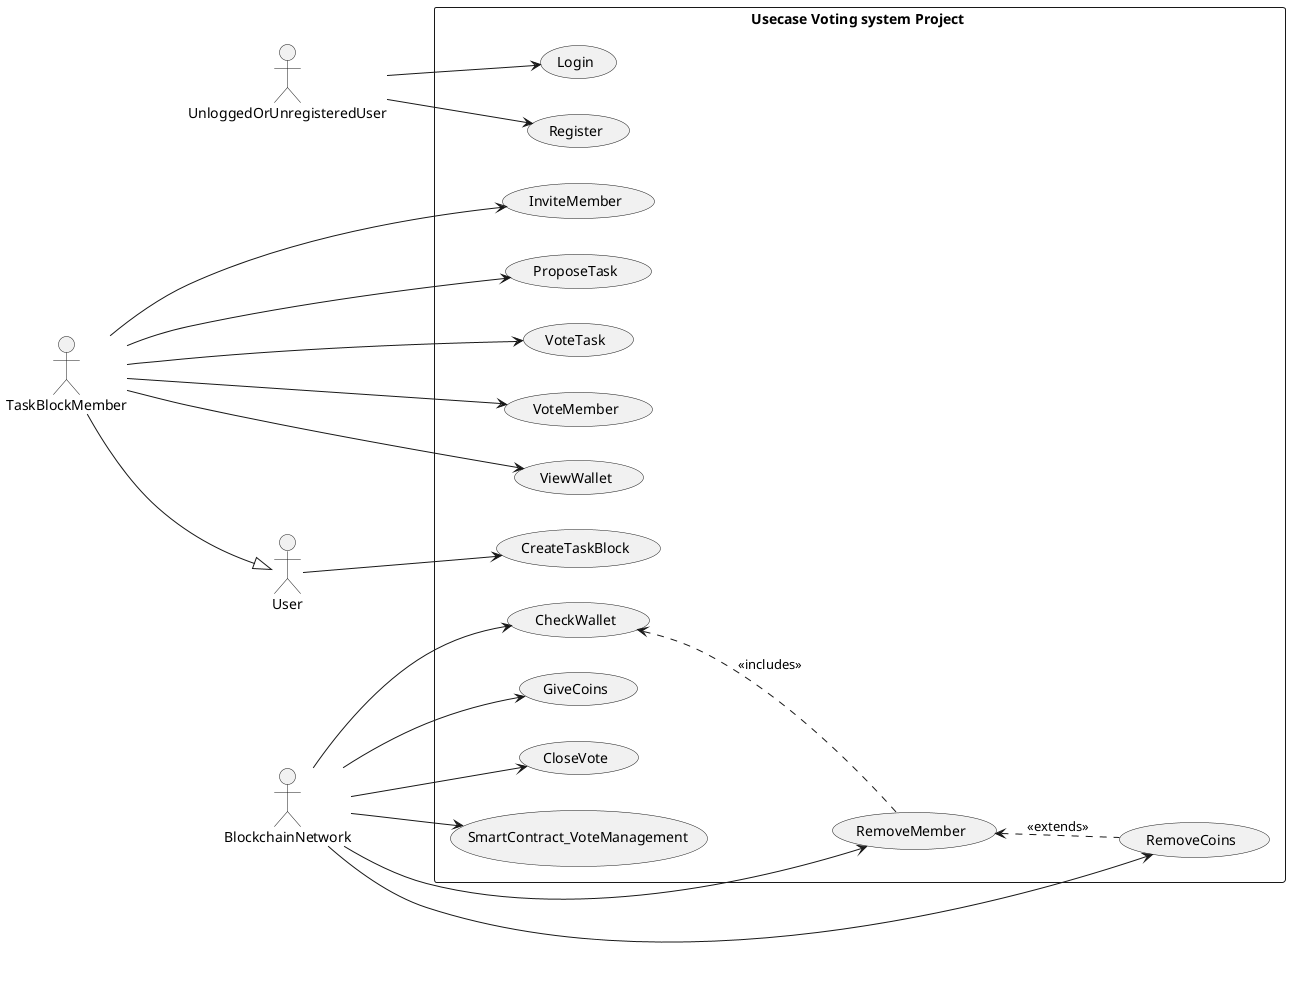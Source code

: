 @startuml

left to right direction
skinparam packageStyle rect
actor UnloggedOrUnregisteredUser
actor TaskBlockMember
actor User
actor BlockchainNetwork

package "Usecase Voting system Project "{

usecase "Login"
usecase "Register"
/'TaskBlockMember'/
usecase "CreateTaskBlock" 
usecase "InviteMember" 
usecase "ProposeTask" 
usecase "VoteTask"
usecase "VoteMember"
/'BlockchainNetwork'/
usecase "GiveCoins"
usecase "RemoveCoins"
usecase "RemoveMember"
usecase "CloseVote"
usecase "SmartContract_VoteManagement"
usecase "ViewWallet"
usecase "CheckWallet"

UnloggedOrUnregisteredUser --> Login
UnloggedOrUnregisteredUser --> Register

User --> CreateTaskBlock
TaskBlockMember --> InviteMember
TaskBlockMember --> ProposeTask
TaskBlockMember --> VoteTask
TaskBlockMember --> VoteMember
TaskBlockMember --> ViewWallet
TaskBlockMember --|> User

BlockchainNetwork --> GiveCoins
BlockchainNetwork --> RemoveCoins
BlockchainNetwork --> CloseVote
BlockchainNetwork --> SmartContract_VoteManagement
BlockchainNetwork --> RemoveMember
BlockchainNetwork --> CheckWallet

RemoveMember .u.> CheckWallet : <<includes>>
RemoveCoins .u.> RemoveMember : <<extends>>

}


@enduml